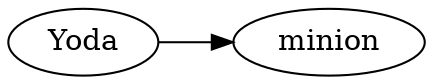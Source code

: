 digraph arbol_inorder
{
    rankdir=LR;
    node [width = 1, height = 0.25];
    //Nodes and links creation

ndYoda[label="Yoda"];
ndYoda->ndminion
ndminion[label="minion"];
}